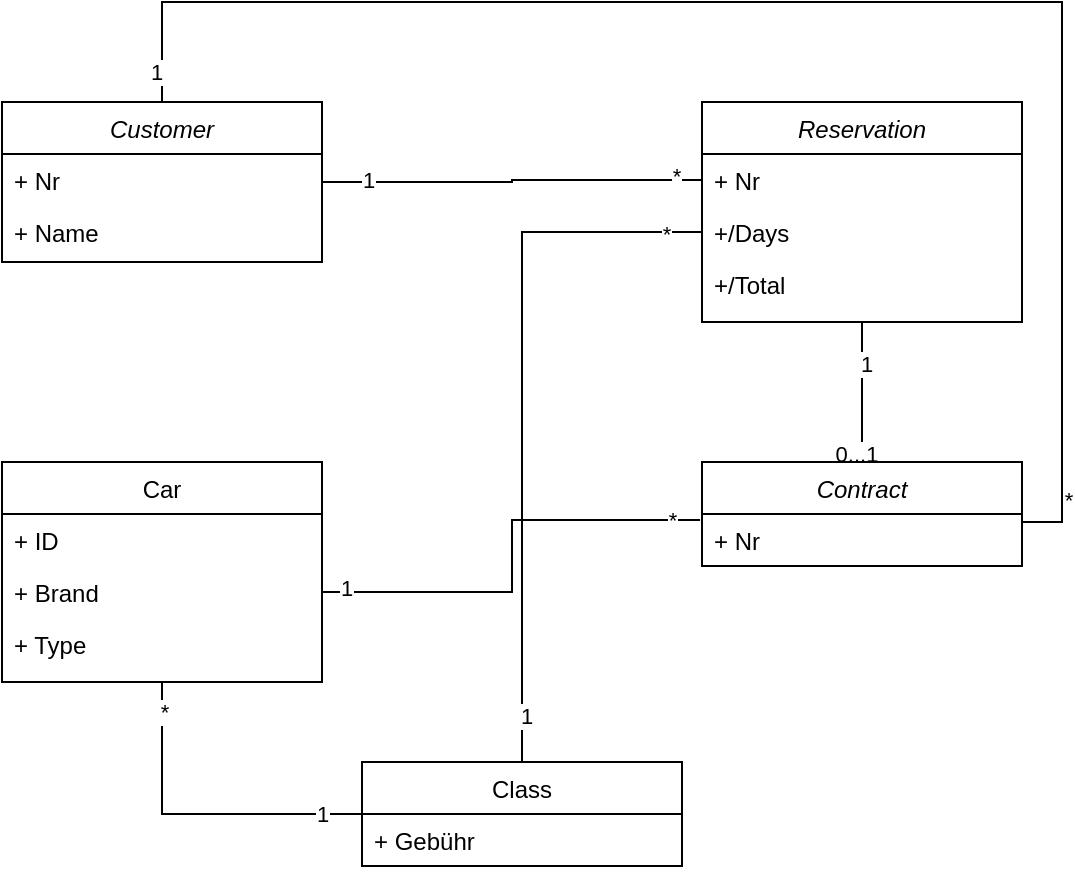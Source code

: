 <mxfile version="20.0.1" type="device"><diagram id="C5RBs43oDa-KdzZeNtuy" name="Page-1"><mxGraphModel dx="1388" dy="979" grid="1" gridSize="10" guides="1" tooltips="1" connect="1" arrows="1" fold="1" page="1" pageScale="1" pageWidth="827" pageHeight="1169" math="0" shadow="0"><root><mxCell id="WIyWlLk6GJQsqaUBKTNV-0"/><mxCell id="WIyWlLk6GJQsqaUBKTNV-1" parent="WIyWlLk6GJQsqaUBKTNV-0"/><mxCell id="lM5yEoG-81w1qRRlPpV0-31" style="edgeStyle=orthogonalEdgeStyle;rounded=0;orthogonalLoop=1;jettySize=auto;html=1;entryX=0;entryY=0.5;entryDx=0;entryDy=0;endArrow=none;endFill=0;" edge="1" parent="WIyWlLk6GJQsqaUBKTNV-1" source="zkfFHV4jXpPFQw0GAbJ--0" target="lM5yEoG-81w1qRRlPpV0-2"><mxGeometry relative="1" as="geometry"/></mxCell><mxCell id="lM5yEoG-81w1qRRlPpV0-32" value="1" style="edgeLabel;html=1;align=center;verticalAlign=middle;resizable=0;points=[];" vertex="1" connectable="0" parent="lM5yEoG-81w1qRRlPpV0-31"><mxGeometry x="-0.759" y="1" relative="1" as="geometry"><mxPoint as="offset"/></mxGeometry></mxCell><mxCell id="lM5yEoG-81w1qRRlPpV0-33" value="*" style="edgeLabel;html=1;align=center;verticalAlign=middle;resizable=0;points=[];" vertex="1" connectable="0" parent="lM5yEoG-81w1qRRlPpV0-31"><mxGeometry x="0.864" y="2" relative="1" as="geometry"><mxPoint as="offset"/></mxGeometry></mxCell><mxCell id="lM5yEoG-81w1qRRlPpV0-34" style="edgeStyle=orthogonalEdgeStyle;rounded=0;orthogonalLoop=1;jettySize=auto;html=1;entryX=1;entryY=0.154;entryDx=0;entryDy=0;entryPerimeter=0;endArrow=none;endFill=0;" edge="1" parent="WIyWlLk6GJQsqaUBKTNV-1" source="zkfFHV4jXpPFQw0GAbJ--0" target="lM5yEoG-81w1qRRlPpV0-10"><mxGeometry relative="1" as="geometry"><Array as="points"><mxPoint x="160" y="40"/><mxPoint x="610" y="40"/><mxPoint x="610" y="300"/></Array></mxGeometry></mxCell><mxCell id="lM5yEoG-81w1qRRlPpV0-35" value="1" style="edgeLabel;html=1;align=center;verticalAlign=middle;resizable=0;points=[];" vertex="1" connectable="0" parent="lM5yEoG-81w1qRRlPpV0-34"><mxGeometry x="-0.962" y="3" relative="1" as="geometry"><mxPoint as="offset"/></mxGeometry></mxCell><mxCell id="lM5yEoG-81w1qRRlPpV0-36" value="*" style="edgeLabel;html=1;align=center;verticalAlign=middle;resizable=0;points=[];" vertex="1" connectable="0" parent="lM5yEoG-81w1qRRlPpV0-34"><mxGeometry x="0.92" y="3" relative="1" as="geometry"><mxPoint as="offset"/></mxGeometry></mxCell><mxCell id="zkfFHV4jXpPFQw0GAbJ--0" value="Customer" style="swimlane;fontStyle=2;align=center;verticalAlign=top;childLayout=stackLayout;horizontal=1;startSize=26;horizontalStack=0;resizeParent=1;resizeLast=0;collapsible=1;marginBottom=0;rounded=0;shadow=0;strokeWidth=1;" parent="WIyWlLk6GJQsqaUBKTNV-1" vertex="1"><mxGeometry x="80" y="90" width="160" height="80" as="geometry"><mxRectangle x="230" y="140" width="160" height="26" as="alternateBounds"/></mxGeometry></mxCell><mxCell id="zkfFHV4jXpPFQw0GAbJ--1" value="+ Nr" style="text;align=left;verticalAlign=top;spacingLeft=4;spacingRight=4;overflow=hidden;rotatable=0;points=[[0,0.5],[1,0.5]];portConstraint=eastwest;" parent="zkfFHV4jXpPFQw0GAbJ--0" vertex="1"><mxGeometry y="26" width="160" height="26" as="geometry"/></mxCell><mxCell id="zkfFHV4jXpPFQw0GAbJ--2" value="+ Name" style="text;align=left;verticalAlign=top;spacingLeft=4;spacingRight=4;overflow=hidden;rotatable=0;points=[[0,0.5],[1,0.5]];portConstraint=eastwest;rounded=0;shadow=0;html=0;" parent="zkfFHV4jXpPFQw0GAbJ--0" vertex="1"><mxGeometry y="52" width="160" height="26" as="geometry"/></mxCell><mxCell id="lM5yEoG-81w1qRRlPpV0-19" style="edgeStyle=orthogonalEdgeStyle;rounded=0;orthogonalLoop=1;jettySize=auto;html=1;entryX=0;entryY=0.5;entryDx=0;entryDy=0;exitX=0.5;exitY=1;exitDx=0;exitDy=0;endArrow=none;endFill=0;" edge="1" parent="WIyWlLk6GJQsqaUBKTNV-1" source="zkfFHV4jXpPFQw0GAbJ--6" target="lM5yEoG-81w1qRRlPpV0-13"><mxGeometry relative="1" as="geometry"/></mxCell><mxCell id="lM5yEoG-81w1qRRlPpV0-20" value="*" style="edgeLabel;html=1;align=center;verticalAlign=middle;resizable=0;points=[];" vertex="1" connectable="0" parent="lM5yEoG-81w1qRRlPpV0-19"><mxGeometry x="-0.819" y="1" relative="1" as="geometry"><mxPoint as="offset"/></mxGeometry></mxCell><mxCell id="lM5yEoG-81w1qRRlPpV0-21" value="1" style="edgeLabel;html=1;align=center;verticalAlign=middle;resizable=0;points=[];" vertex="1" connectable="0" parent="lM5yEoG-81w1qRRlPpV0-19"><mxGeometry x="0.759" relative="1" as="geometry"><mxPoint as="offset"/></mxGeometry></mxCell><mxCell id="zkfFHV4jXpPFQw0GAbJ--6" value="Car" style="swimlane;fontStyle=0;align=center;verticalAlign=top;childLayout=stackLayout;horizontal=1;startSize=26;horizontalStack=0;resizeParent=1;resizeLast=0;collapsible=1;marginBottom=0;rounded=0;shadow=0;strokeWidth=1;" parent="WIyWlLk6GJQsqaUBKTNV-1" vertex="1"><mxGeometry x="80" y="270" width="160" height="110" as="geometry"><mxRectangle x="130" y="380" width="160" height="26" as="alternateBounds"/></mxGeometry></mxCell><mxCell id="zkfFHV4jXpPFQw0GAbJ--7" value="+ ID" style="text;align=left;verticalAlign=top;spacingLeft=4;spacingRight=4;overflow=hidden;rotatable=0;points=[[0,0.5],[1,0.5]];portConstraint=eastwest;" parent="zkfFHV4jXpPFQw0GAbJ--6" vertex="1"><mxGeometry y="26" width="160" height="26" as="geometry"/></mxCell><mxCell id="zkfFHV4jXpPFQw0GAbJ--8" value="+ Brand" style="text;align=left;verticalAlign=top;spacingLeft=4;spacingRight=4;overflow=hidden;rotatable=0;points=[[0,0.5],[1,0.5]];portConstraint=eastwest;rounded=0;shadow=0;html=0;" parent="zkfFHV4jXpPFQw0GAbJ--6" vertex="1"><mxGeometry y="52" width="160" height="26" as="geometry"/></mxCell><mxCell id="lM5yEoG-81w1qRRlPpV0-8" value="+ Type" style="text;align=left;verticalAlign=top;spacingLeft=4;spacingRight=4;overflow=hidden;rotatable=0;points=[[0,0.5],[1,0.5]];portConstraint=eastwest;rounded=0;shadow=0;html=0;" vertex="1" parent="zkfFHV4jXpPFQw0GAbJ--6"><mxGeometry y="78" width="160" height="26" as="geometry"/></mxCell><mxCell id="lM5yEoG-81w1qRRlPpV0-1" value="Reservation" style="swimlane;fontStyle=2;align=center;verticalAlign=top;childLayout=stackLayout;horizontal=1;startSize=26;horizontalStack=0;resizeParent=1;resizeLast=0;collapsible=1;marginBottom=0;rounded=0;shadow=0;strokeWidth=1;" vertex="1" parent="WIyWlLk6GJQsqaUBKTNV-1"><mxGeometry x="430" y="90" width="160" height="110" as="geometry"><mxRectangle x="230" y="140" width="160" height="26" as="alternateBounds"/></mxGeometry></mxCell><mxCell id="lM5yEoG-81w1qRRlPpV0-2" value="+ Nr" style="text;align=left;verticalAlign=top;spacingLeft=4;spacingRight=4;overflow=hidden;rotatable=0;points=[[0,0.5],[1,0.5]];portConstraint=eastwest;" vertex="1" parent="lM5yEoG-81w1qRRlPpV0-1"><mxGeometry y="26" width="160" height="26" as="geometry"/></mxCell><mxCell id="lM5yEoG-81w1qRRlPpV0-3" value="+/Days" style="text;align=left;verticalAlign=top;spacingLeft=4;spacingRight=4;overflow=hidden;rotatable=0;points=[[0,0.5],[1,0.5]];portConstraint=eastwest;rounded=0;shadow=0;html=0;" vertex="1" parent="lM5yEoG-81w1qRRlPpV0-1"><mxGeometry y="52" width="160" height="26" as="geometry"/></mxCell><mxCell id="lM5yEoG-81w1qRRlPpV0-4" value="+/Total" style="text;align=left;verticalAlign=top;spacingLeft=4;spacingRight=4;overflow=hidden;rotatable=0;points=[[0,0.5],[1,0.5]];portConstraint=eastwest;rounded=0;shadow=0;html=0;" vertex="1" parent="lM5yEoG-81w1qRRlPpV0-1"><mxGeometry y="78" width="160" height="26" as="geometry"/></mxCell><mxCell id="lM5yEoG-81w1qRRlPpV0-28" style="edgeStyle=orthogonalEdgeStyle;rounded=0;orthogonalLoop=1;jettySize=auto;html=1;entryX=0.5;entryY=1;entryDx=0;entryDy=0;endArrow=none;endFill=0;" edge="1" parent="WIyWlLk6GJQsqaUBKTNV-1" source="lM5yEoG-81w1qRRlPpV0-9" target="lM5yEoG-81w1qRRlPpV0-1"><mxGeometry relative="1" as="geometry"><Array as="points"><mxPoint x="510" y="240"/><mxPoint x="510" y="240"/></Array></mxGeometry></mxCell><mxCell id="lM5yEoG-81w1qRRlPpV0-29" value="0...1" style="edgeLabel;html=1;align=center;verticalAlign=middle;resizable=0;points=[];" vertex="1" connectable="0" parent="lM5yEoG-81w1qRRlPpV0-28"><mxGeometry x="-0.882" y="3" relative="1" as="geometry"><mxPoint as="offset"/></mxGeometry></mxCell><mxCell id="lM5yEoG-81w1qRRlPpV0-30" value="1" style="edgeLabel;html=1;align=center;verticalAlign=middle;resizable=0;points=[];" vertex="1" connectable="0" parent="lM5yEoG-81w1qRRlPpV0-28"><mxGeometry x="0.399" y="-2" relative="1" as="geometry"><mxPoint as="offset"/></mxGeometry></mxCell><mxCell id="lM5yEoG-81w1qRRlPpV0-9" value="Contract" style="swimlane;fontStyle=2;align=center;verticalAlign=top;childLayout=stackLayout;horizontal=1;startSize=26;horizontalStack=0;resizeParent=1;resizeLast=0;collapsible=1;marginBottom=0;rounded=0;shadow=0;strokeWidth=1;" vertex="1" parent="WIyWlLk6GJQsqaUBKTNV-1"><mxGeometry x="430" y="270" width="160" height="52" as="geometry"><mxRectangle x="230" y="140" width="160" height="26" as="alternateBounds"/></mxGeometry></mxCell><mxCell id="lM5yEoG-81w1qRRlPpV0-10" value="+ Nr" style="text;align=left;verticalAlign=top;spacingLeft=4;spacingRight=4;overflow=hidden;rotatable=0;points=[[0,0.5],[1,0.5]];portConstraint=eastwest;" vertex="1" parent="lM5yEoG-81w1qRRlPpV0-9"><mxGeometry y="26" width="160" height="26" as="geometry"/></mxCell><mxCell id="lM5yEoG-81w1qRRlPpV0-22" style="edgeStyle=orthogonalEdgeStyle;rounded=0;orthogonalLoop=1;jettySize=auto;html=1;entryX=0;entryY=0.5;entryDx=0;entryDy=0;endArrow=none;endFill=0;" edge="1" parent="WIyWlLk6GJQsqaUBKTNV-1" source="lM5yEoG-81w1qRRlPpV0-13" target="lM5yEoG-81w1qRRlPpV0-3"><mxGeometry relative="1" as="geometry"/></mxCell><mxCell id="lM5yEoG-81w1qRRlPpV0-23" value="1" style="edgeLabel;html=1;align=center;verticalAlign=middle;resizable=0;points=[];" vertex="1" connectable="0" parent="lM5yEoG-81w1qRRlPpV0-22"><mxGeometry x="-0.87" y="-2" relative="1" as="geometry"><mxPoint as="offset"/></mxGeometry></mxCell><mxCell id="lM5yEoG-81w1qRRlPpV0-24" value="*" style="edgeLabel;html=1;align=center;verticalAlign=middle;resizable=0;points=[];" vertex="1" connectable="0" parent="lM5yEoG-81w1qRRlPpV0-22"><mxGeometry x="0.899" y="-1" relative="1" as="geometry"><mxPoint as="offset"/></mxGeometry></mxCell><mxCell id="lM5yEoG-81w1qRRlPpV0-13" value="Class" style="swimlane;fontStyle=0;align=center;verticalAlign=top;childLayout=stackLayout;horizontal=1;startSize=26;horizontalStack=0;resizeParent=1;resizeLast=0;collapsible=1;marginBottom=0;rounded=0;shadow=0;strokeWidth=1;" vertex="1" parent="WIyWlLk6GJQsqaUBKTNV-1"><mxGeometry x="260" y="420" width="160" height="52" as="geometry"><mxRectangle x="130" y="380" width="160" height="26" as="alternateBounds"/></mxGeometry></mxCell><mxCell id="lM5yEoG-81w1qRRlPpV0-14" value="+ Gebühr" style="text;align=left;verticalAlign=top;spacingLeft=4;spacingRight=4;overflow=hidden;rotatable=0;points=[[0,0.5],[1,0.5]];portConstraint=eastwest;" vertex="1" parent="lM5yEoG-81w1qRRlPpV0-13"><mxGeometry y="26" width="160" height="26" as="geometry"/></mxCell><mxCell id="lM5yEoG-81w1qRRlPpV0-25" style="edgeStyle=orthogonalEdgeStyle;rounded=0;orthogonalLoop=1;jettySize=auto;html=1;entryX=-0.006;entryY=0.115;entryDx=0;entryDy=0;entryPerimeter=0;endArrow=none;endFill=0;" edge="1" parent="WIyWlLk6GJQsqaUBKTNV-1" source="zkfFHV4jXpPFQw0GAbJ--8" target="lM5yEoG-81w1qRRlPpV0-10"><mxGeometry relative="1" as="geometry"/></mxCell><mxCell id="lM5yEoG-81w1qRRlPpV0-26" value="1" style="edgeLabel;html=1;align=center;verticalAlign=middle;resizable=0;points=[];" vertex="1" connectable="0" parent="lM5yEoG-81w1qRRlPpV0-25"><mxGeometry x="-0.893" y="2" relative="1" as="geometry"><mxPoint as="offset"/></mxGeometry></mxCell><mxCell id="lM5yEoG-81w1qRRlPpV0-27" value="*" style="edgeLabel;html=1;align=center;verticalAlign=middle;resizable=0;points=[];" vertex="1" connectable="0" parent="lM5yEoG-81w1qRRlPpV0-25"><mxGeometry x="0.875" relative="1" as="geometry"><mxPoint as="offset"/></mxGeometry></mxCell></root></mxGraphModel></diagram></mxfile>